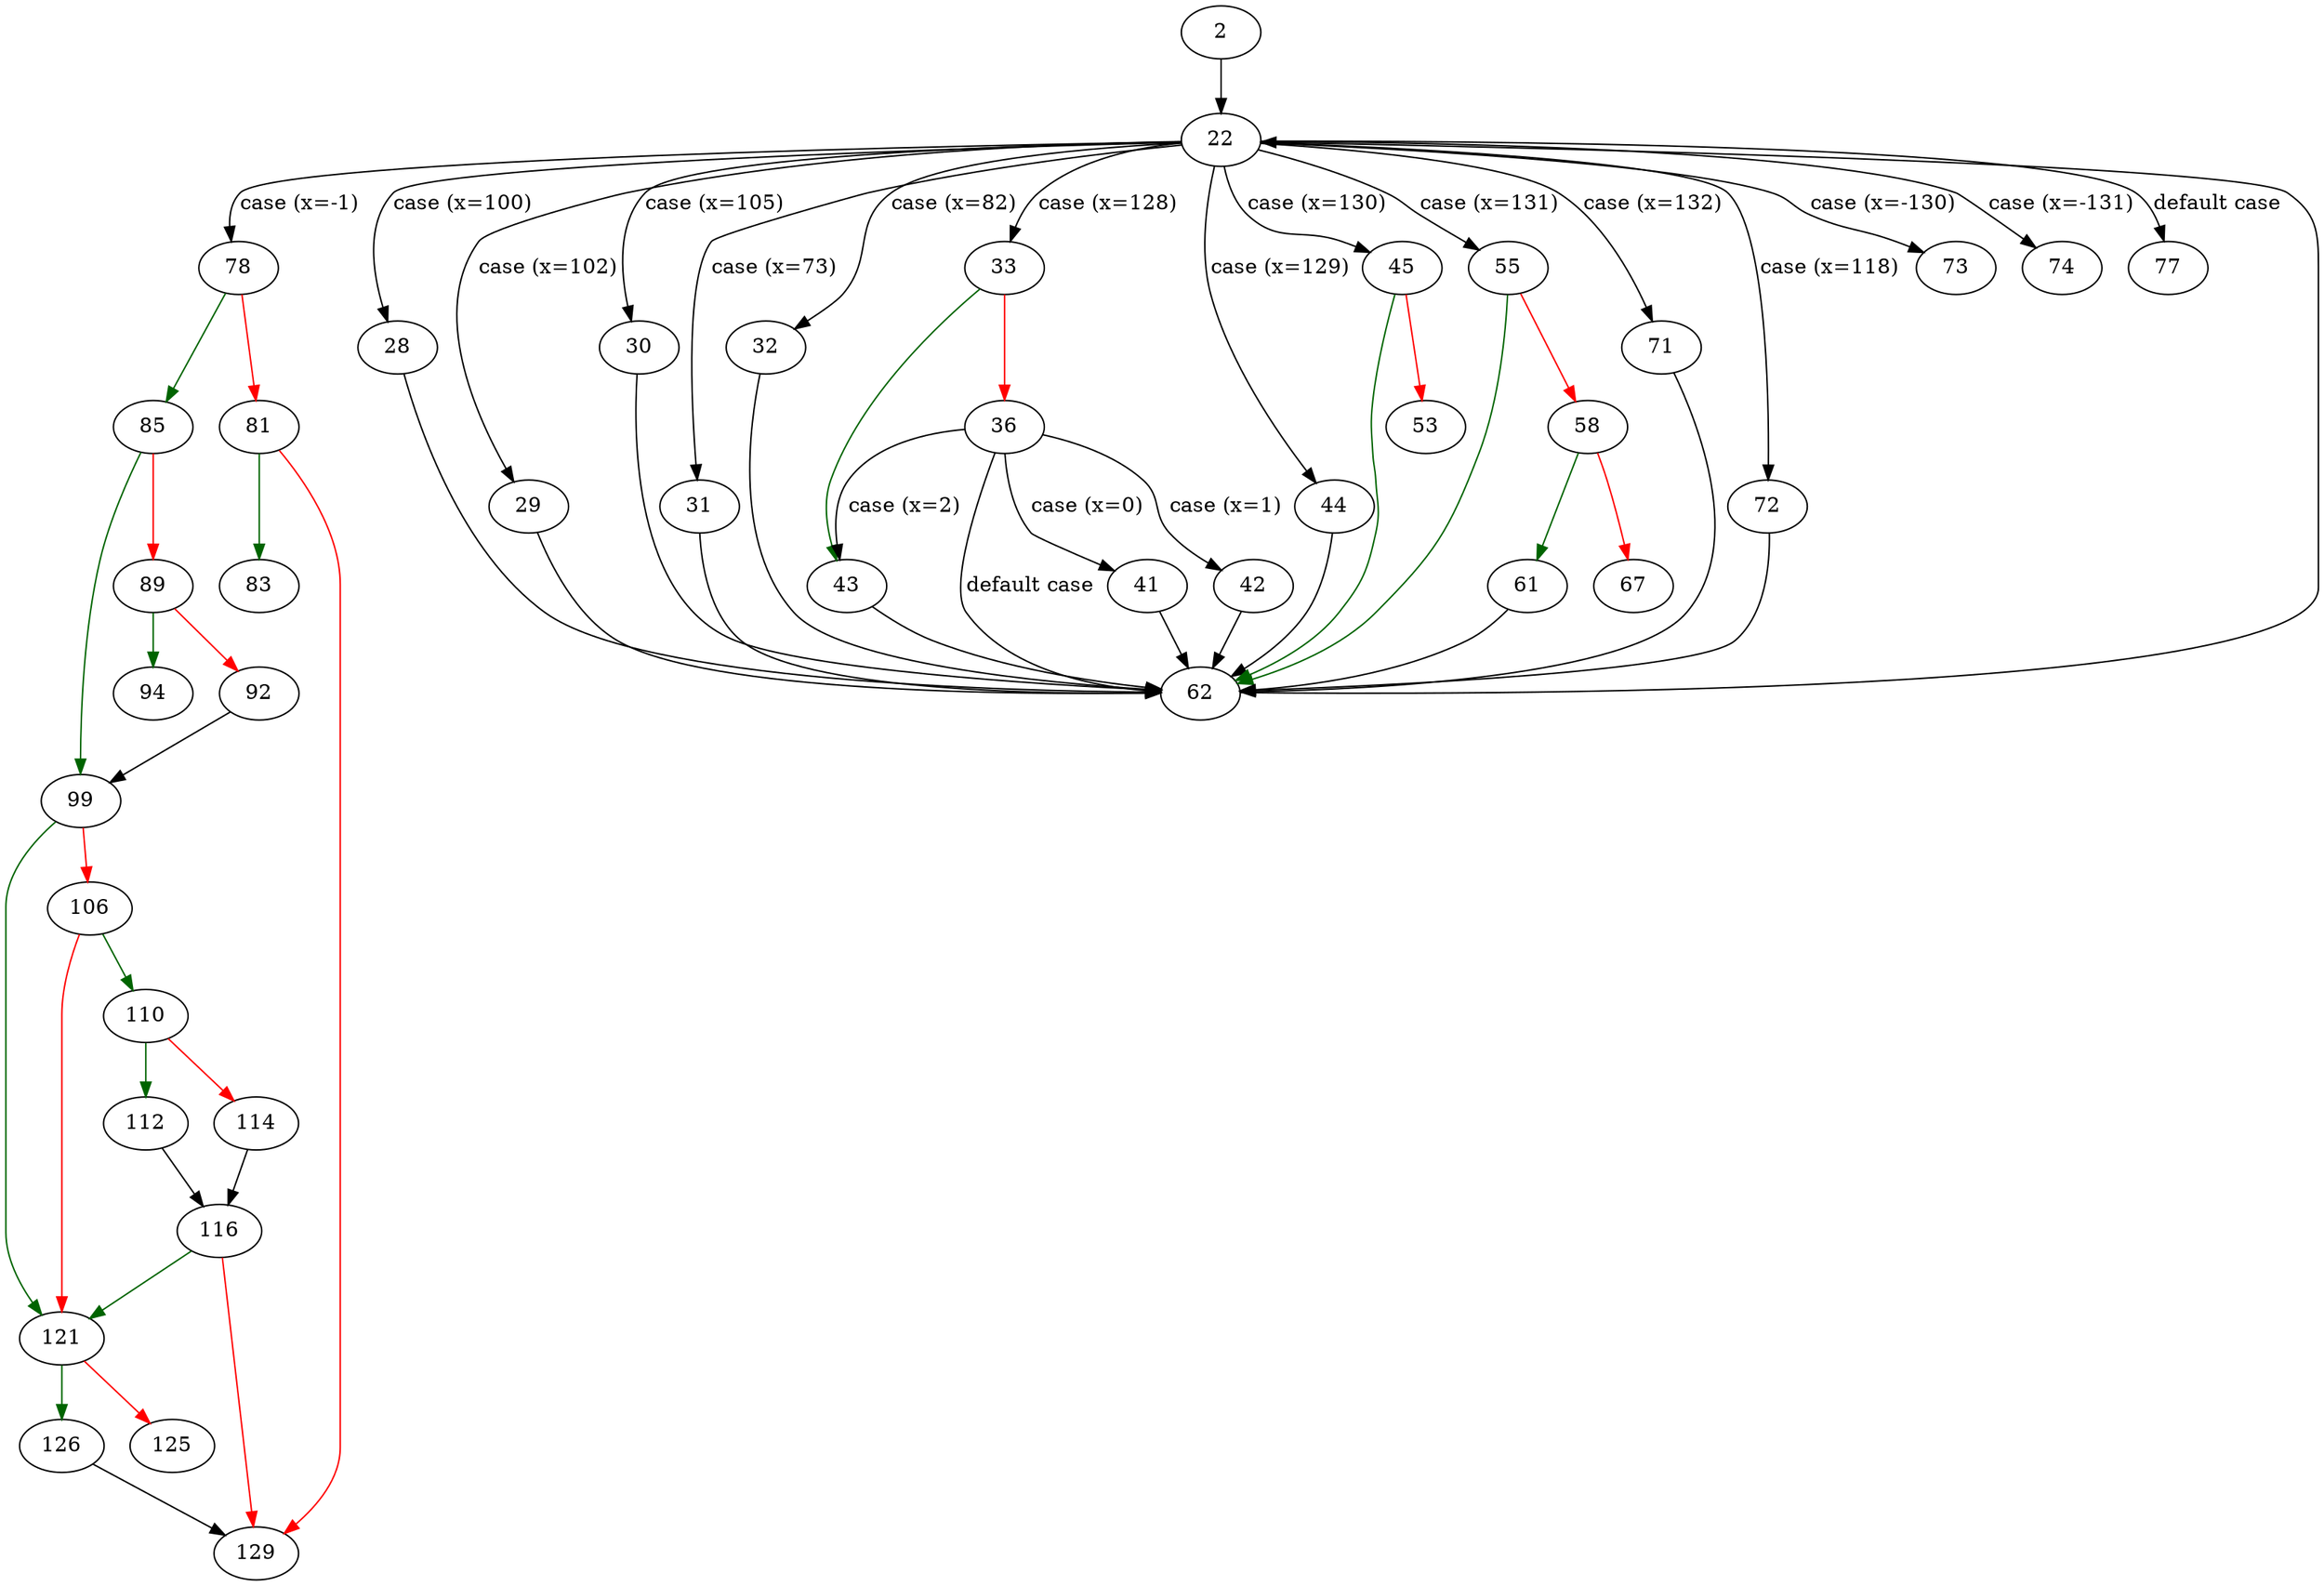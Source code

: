 strict digraph "main" {
	// Node definitions.
	2 [entry=true];
	22;
	78;
	28;
	29;
	30;
	31;
	32;
	33;
	44;
	45;
	55;
	71;
	72;
	73;
	74;
	77;
	62;
	43;
	36;
	41;
	42;
	53;
	58;
	61;
	67;
	85;
	81;
	83;
	129;
	99;
	89;
	94;
	92;
	121;
	106;
	110;
	112;
	114;
	116;
	126;
	125;

	// Edge definitions.
	2 -> 22;
	22 -> 78 [
		cond="case (x=-1)"
		label="case (x=-1)"
	];
	22 -> 28 [
		cond="case (x=100)"
		label="case (x=100)"
	];
	22 -> 29 [
		cond="case (x=102)"
		label="case (x=102)"
	];
	22 -> 30 [
		cond="case (x=105)"
		label="case (x=105)"
	];
	22 -> 31 [
		cond="case (x=73)"
		label="case (x=73)"
	];
	22 -> 32 [
		cond="case (x=82)"
		label="case (x=82)"
	];
	22 -> 33 [
		cond="case (x=128)"
		label="case (x=128)"
	];
	22 -> 44 [
		cond="case (x=129)"
		label="case (x=129)"
	];
	22 -> 45 [
		cond="case (x=130)"
		label="case (x=130)"
	];
	22 -> 55 [
		cond="case (x=131)"
		label="case (x=131)"
	];
	22 -> 71 [
		cond="case (x=132)"
		label="case (x=132)"
	];
	22 -> 72 [
		cond="case (x=118)"
		label="case (x=118)"
	];
	22 -> 73 [
		cond="case (x=-130)"
		label="case (x=-130)"
	];
	22 -> 74 [
		cond="case (x=-131)"
		label="case (x=-131)"
	];
	22 -> 77 [
		cond="default case"
		label="default case"
	];
	78 -> 85 [
		color=darkgreen
		cond=true
	];
	78 -> 81 [
		color=red
		cond=false
	];
	28 -> 62;
	29 -> 62;
	30 -> 62;
	31 -> 62;
	32 -> 62;
	33 -> 43 [
		color=darkgreen
		cond=true
	];
	33 -> 36 [
		color=red
		cond=false
	];
	44 -> 62;
	45 -> 62 [
		color=darkgreen
		cond=true
	];
	45 -> 53 [
		color=red
		cond=false
	];
	55 -> 62 [
		color=darkgreen
		cond=true
	];
	55 -> 58 [
		color=red
		cond=false
	];
	71 -> 62;
	72 -> 62;
	62 -> 22;
	43 -> 62;
	36 -> 62 [
		cond="default case"
		label="default case"
	];
	36 -> 43 [
		cond="case (x=2)"
		label="case (x=2)"
	];
	36 -> 41 [
		cond="case (x=0)"
		label="case (x=0)"
	];
	36 -> 42 [
		cond="case (x=1)"
		label="case (x=1)"
	];
	41 -> 62;
	42 -> 62;
	58 -> 61 [
		color=darkgreen
		cond=true
	];
	58 -> 67 [
		color=red
		cond=false
	];
	61 -> 62;
	85 -> 99 [
		color=darkgreen
		cond=true
	];
	85 -> 89 [
		color=red
		cond=false
	];
	81 -> 83 [
		color=darkgreen
		cond=true
	];
	81 -> 129 [
		color=red
		cond=false
	];
	99 -> 121 [
		color=darkgreen
		cond=true
	];
	99 -> 106 [
		color=red
		cond=false
	];
	89 -> 94 [
		color=darkgreen
		cond=true
	];
	89 -> 92 [
		color=red
		cond=false
	];
	92 -> 99;
	121 -> 126 [
		color=darkgreen
		cond=true
	];
	121 -> 125 [
		color=red
		cond=false
	];
	106 -> 121 [
		color=red
		cond=false
	];
	106 -> 110 [
		color=darkgreen
		cond=true
	];
	110 -> 112 [
		color=darkgreen
		cond=true
	];
	110 -> 114 [
		color=red
		cond=false
	];
	112 -> 116;
	114 -> 116;
	116 -> 129 [
		color=red
		cond=false
	];
	116 -> 121 [
		color=darkgreen
		cond=true
	];
	126 -> 129;
}